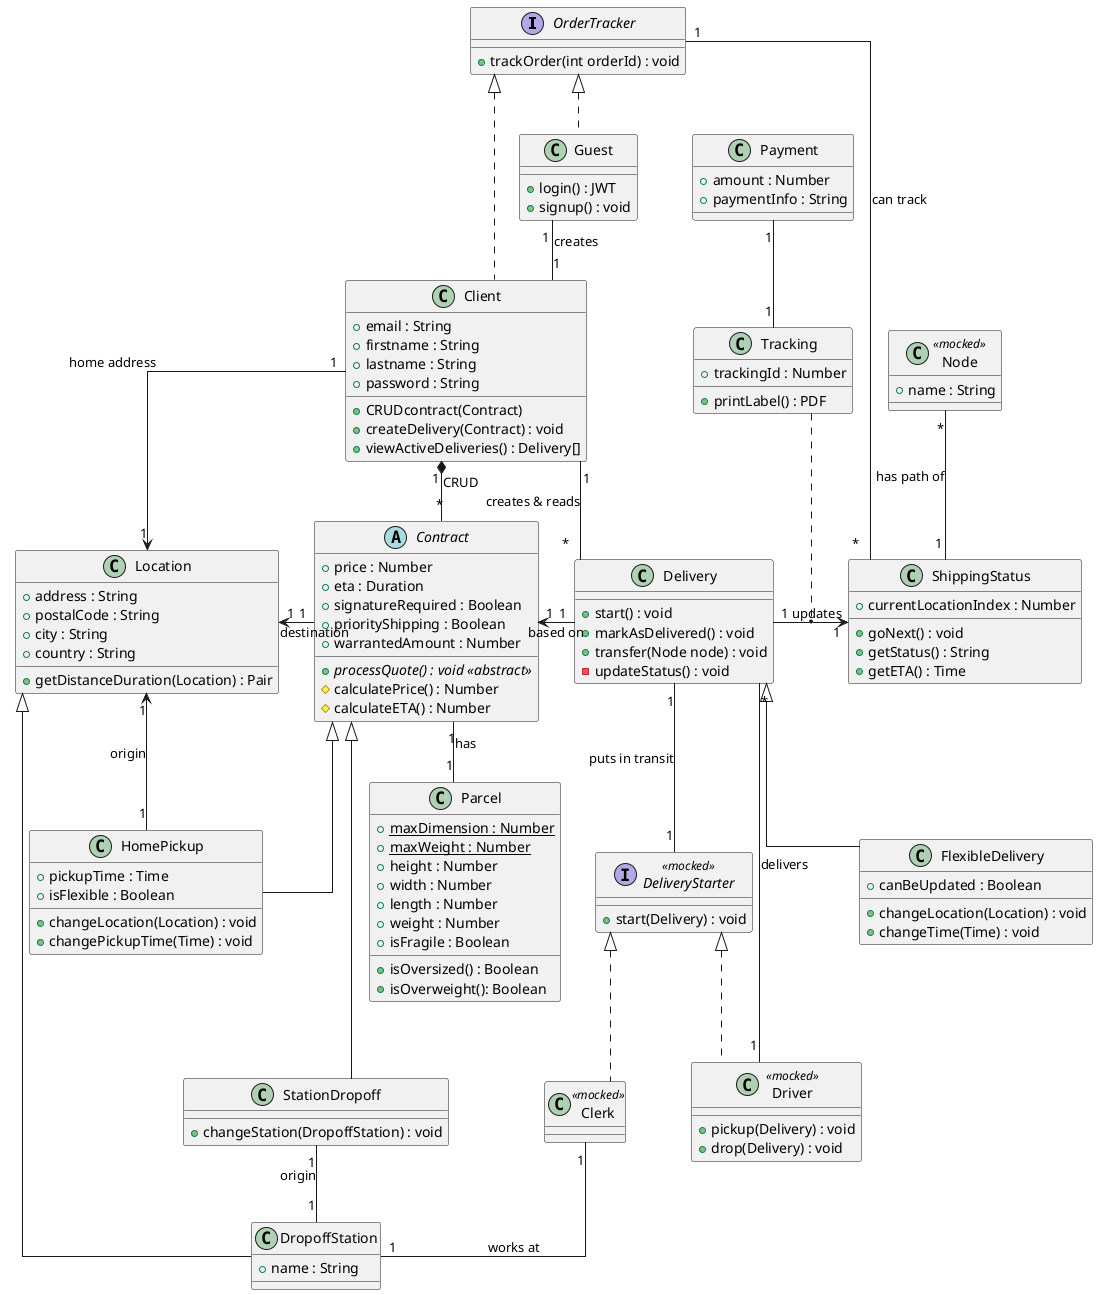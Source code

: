 @startuml classDiagram
skinparam Linetype ortho

interface OrderTracker{
  + trackOrder(int orderId) : void
}
OrderTracker <|-[dashed]- Client
OrderTracker <|-[dashed]- Guest
OrderTracker "1" -- "*" ShippingStatus : can track
class Guest {
  + login() : JWT
  + signup() : void
}
Guest "1" -- "1" Client : creates
class Client {
  + email : String
  + firstname : String
  + lastname : String
  + password : String
  + CRUDcontract(Contract)
  + createDelivery(Contract) : void
  + viewActiveDeliveries() : Delivery[]
}
Client "1" --> "1" Location : home address

Client "1" *-- "*" Contract : CRUD
Client "1" -- "*" Delivery : creates & reads

abstract class Contract{
  + price : Number
  + eta : Duration
  + signatureRequired : Boolean
  + priorityShipping : Boolean
  + warrantedAmount : Number
  {abstract} + processQuote() : void <<abstract>>
  # calculatePrice() : Number
  # calculateETA() : Number
}
Contract "1" -- "1" Parcel : has
Contract <|-- StationDropoff
Contract <|-- HomePickup
class StationDropoff{
  + changeStation(DropoffStation) : void
}
StationDropoff "1" -- "1" DropoffStation : origin
class HomePickup {
  + pickupTime : Time
  + isFlexible : Boolean
  + changeLocation(Location) : void
  + changePickupTime(Time) : void
}
HomePickup "1" --> "1" Location : origin

Contract "1" <-right- "1" Delivery : based on

class Delivery{
  + start() : void
  + markAsDelivered() : void
  + transfer(Node node) : void
  - updateStatus() : void
}
Delivery <|-- FlexibleDelivery
class FlexibleDelivery {
  + canBeUpdated : Boolean
  + changeLocation(Location) : void
  + changeTime(Time) : void
}

Delivery "1" -right-> "1" ShippingStatus : updates
class ShippingStatus{
  + currentLocationIndex : Number
  + goNext() : void
  + getStatus() : String
  + getETA() : Time

}
ShippingStatus "1" -up- "*" Node : has path of

Tracking .. (Delivery, ShippingStatus) 

class Tracking {
  + trackingId : Number
  + printLabel() : PDF
}
class Payment{
  + amount : Number
  + paymentInfo : String
}
Payment "1" -- "1" Tracking

class Parcel{
  + {static} maxDimension : Number
  + {static} maxWeight : Number
  + height : Number
  + width : Number
  + length : Number
  + weight : Number
  + isFragile : Boolean
  + isOversized() : Boolean
  + isOverweight(): Boolean
}

Contract "1" -left-> "1" Location : destination
class Location{
  + address : String
  + postalCode : String
  + city : String
  + country : String
  + getDistanceDuration(Location) : Pair
}
Location <|-- DropoffStation
class DropoffStation{
  + name : String
}
class Node <<mocked>> {
  + name : String
}

Delivery "1" -- "1" DeliveryStarter : puts in transit
interface DeliveryStarter <<mocked>>{
  + start(Delivery) : void
}
DeliveryStarter <|-[dashed]- Clerk
DeliveryStarter <|-[dashed]- Driver
class Clerk <<mocked>>{}
Clerk "1" -- "1" DropoffStation : works at
class Driver <<mocked>> {
  + pickup(Delivery) : void
  + drop(Delivery) : void
}
Driver "1" -- "*" Delivery : delivers



@enduml